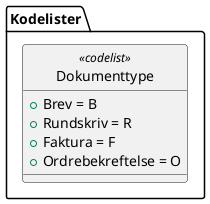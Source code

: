 @startuml
skinparam nodesep 100
hide circle
class Kodelister.Dokumenttype <<codelist>> {
  +Brev = B
  +Rundskriv = R
  +Faktura = F
  +Ordrebekreftelse = O
}
@enduml
